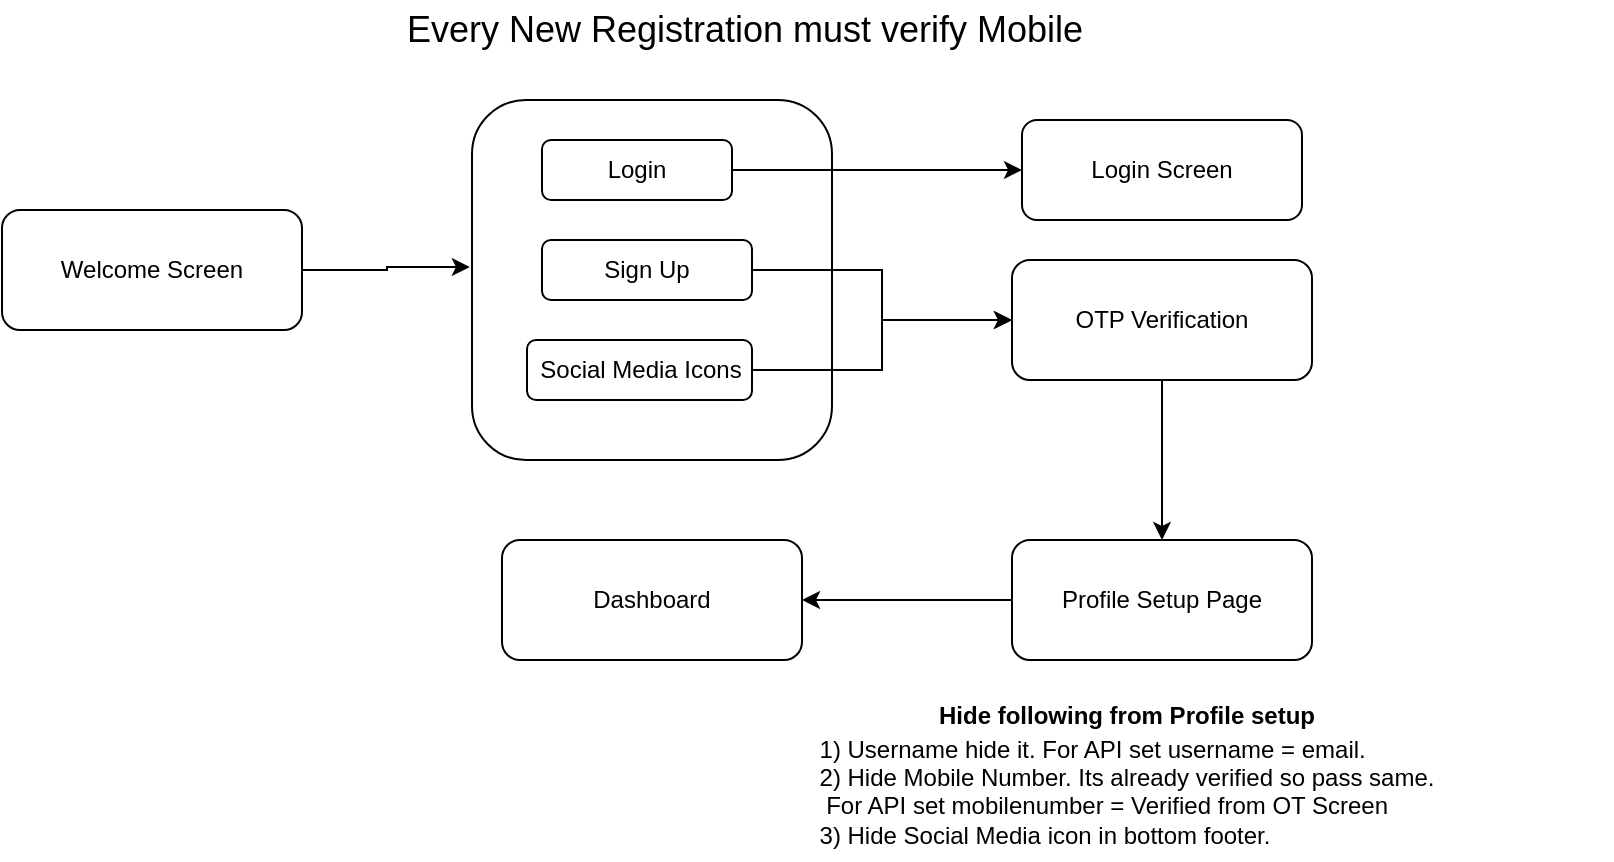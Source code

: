 <mxfile version="17.1.1" type="github">
  <diagram id="q9lR3YfNL49On_7W1kd5" name="Page-1">
    <mxGraphModel dx="1258" dy="587" grid="1" gridSize="10" guides="1" tooltips="1" connect="1" arrows="1" fold="1" page="1" pageScale="1" pageWidth="850" pageHeight="1100" math="0" shadow="0">
      <root>
        <mxCell id="0" />
        <mxCell id="1" parent="0" />
        <mxCell id="Eknh5964y688mAtiyr7k-18" value="" style="edgeStyle=orthogonalEdgeStyle;rounded=0;orthogonalLoop=1;jettySize=auto;html=1;entryX=-0.006;entryY=0.464;entryDx=0;entryDy=0;entryPerimeter=0;" edge="1" parent="1" source="Eknh5964y688mAtiyr7k-1" target="Eknh5964y688mAtiyr7k-13">
          <mxGeometry relative="1" as="geometry">
            <mxPoint x="260" y="155" as="targetPoint" />
          </mxGeometry>
        </mxCell>
        <mxCell id="Eknh5964y688mAtiyr7k-1" value="Welcome Screen" style="rounded=1;whiteSpace=wrap;html=1;" vertex="1" parent="1">
          <mxGeometry x="30" y="125" width="150" height="60" as="geometry" />
        </mxCell>
        <mxCell id="Eknh5964y688mAtiyr7k-11" value="" style="edgeStyle=orthogonalEdgeStyle;rounded=0;orthogonalLoop=1;jettySize=auto;html=1;" edge="1" parent="1" source="Eknh5964y688mAtiyr7k-5" target="Eknh5964y688mAtiyr7k-6">
          <mxGeometry relative="1" as="geometry" />
        </mxCell>
        <mxCell id="Eknh5964y688mAtiyr7k-5" value="OTP Verification" style="rounded=1;whiteSpace=wrap;html=1;" vertex="1" parent="1">
          <mxGeometry x="535" y="150" width="150" height="60" as="geometry" />
        </mxCell>
        <mxCell id="Eknh5964y688mAtiyr7k-12" value="" style="edgeStyle=orthogonalEdgeStyle;rounded=0;orthogonalLoop=1;jettySize=auto;html=1;" edge="1" parent="1" source="Eknh5964y688mAtiyr7k-6" target="Eknh5964y688mAtiyr7k-7">
          <mxGeometry relative="1" as="geometry" />
        </mxCell>
        <mxCell id="Eknh5964y688mAtiyr7k-6" value="Profile Setup Page" style="rounded=1;whiteSpace=wrap;html=1;" vertex="1" parent="1">
          <mxGeometry x="535" y="290" width="150" height="60" as="geometry" />
        </mxCell>
        <mxCell id="Eknh5964y688mAtiyr7k-13" value="" style="rounded=1;whiteSpace=wrap;html=1;" vertex="1" parent="1">
          <mxGeometry x="265" y="70" width="180" height="180" as="geometry" />
        </mxCell>
        <mxCell id="Eknh5964y688mAtiyr7k-7" value="Dashboard" style="rounded=1;whiteSpace=wrap;html=1;" vertex="1" parent="1">
          <mxGeometry x="280" y="290" width="150" height="60" as="geometry" />
        </mxCell>
        <mxCell id="Eknh5964y688mAtiyr7k-22" style="edgeStyle=orthogonalEdgeStyle;rounded=0;orthogonalLoop=1;jettySize=auto;html=1;fontSize=18;" edge="1" parent="1" source="Eknh5964y688mAtiyr7k-14" target="Eknh5964y688mAtiyr7k-21">
          <mxGeometry relative="1" as="geometry" />
        </mxCell>
        <mxCell id="Eknh5964y688mAtiyr7k-14" value="Login" style="rounded=1;whiteSpace=wrap;html=1;" vertex="1" parent="1">
          <mxGeometry x="300" y="90" width="95" height="30" as="geometry" />
        </mxCell>
        <mxCell id="Eknh5964y688mAtiyr7k-23" style="edgeStyle=orthogonalEdgeStyle;rounded=0;orthogonalLoop=1;jettySize=auto;html=1;entryX=0;entryY=0.5;entryDx=0;entryDy=0;fontSize=18;" edge="1" parent="1" source="Eknh5964y688mAtiyr7k-16" target="Eknh5964y688mAtiyr7k-5">
          <mxGeometry relative="1" as="geometry" />
        </mxCell>
        <mxCell id="Eknh5964y688mAtiyr7k-16" value="Sign Up" style="rounded=1;whiteSpace=wrap;html=1;" vertex="1" parent="1">
          <mxGeometry x="300" y="140" width="105" height="30" as="geometry" />
        </mxCell>
        <mxCell id="Eknh5964y688mAtiyr7k-24" style="edgeStyle=orthogonalEdgeStyle;rounded=0;orthogonalLoop=1;jettySize=auto;html=1;entryX=0;entryY=0.5;entryDx=0;entryDy=0;fontSize=18;" edge="1" parent="1" source="Eknh5964y688mAtiyr7k-17" target="Eknh5964y688mAtiyr7k-5">
          <mxGeometry relative="1" as="geometry" />
        </mxCell>
        <mxCell id="Eknh5964y688mAtiyr7k-17" value="Social Media Icons" style="rounded=1;whiteSpace=wrap;html=1;" vertex="1" parent="1">
          <mxGeometry x="292.5" y="190" width="112.5" height="30" as="geometry" />
        </mxCell>
        <mxCell id="Eknh5964y688mAtiyr7k-20" value="&lt;font style=&quot;font-size: 18px&quot;&gt;Every New Registration must verify Mobile&amp;nbsp;&lt;/font&gt;" style="text;html=1;strokeColor=none;fillColor=none;align=center;verticalAlign=middle;whiteSpace=wrap;rounded=0;" vertex="1" parent="1">
          <mxGeometry x="210" y="20" width="387.5" height="30" as="geometry" />
        </mxCell>
        <mxCell id="Eknh5964y688mAtiyr7k-21" value="Login Screen" style="rounded=1;whiteSpace=wrap;html=1;" vertex="1" parent="1">
          <mxGeometry x="540" y="80" width="140" height="50" as="geometry" />
        </mxCell>
        <mxCell id="Eknh5964y688mAtiyr7k-26" value="&lt;font style=&quot;font-size: 12px&quot;&gt;&lt;b&gt;Hide following from Profile setup&lt;br&gt;&lt;/b&gt;&lt;div style=&quot;text-align: left&quot;&gt;&lt;span&gt;1) Username hide it. For API set username = email.&lt;/span&gt;&lt;/div&gt;&lt;div style=&quot;text-align: left&quot;&gt;&lt;span&gt;2) Hide Mobile Number. Its already verified so pass same.&lt;/span&gt;&lt;/div&gt;&lt;div style=&quot;text-align: left&quot;&gt;&lt;span&gt;&amp;nbsp;For API set mobilenumber = Verified from OT Screen&lt;/span&gt;&lt;/div&gt;&lt;div style=&quot;text-align: left&quot;&gt;&lt;span&gt;3) Hide Social Media icon in bottom footer.&lt;/span&gt;&lt;/div&gt;&lt;/font&gt;" style="text;html=1;strokeColor=none;fillColor=none;align=center;verticalAlign=middle;whiteSpace=wrap;rounded=0;fontSize=18;" vertex="1" parent="1">
          <mxGeometry x="350" y="360" width="485" height="90" as="geometry" />
        </mxCell>
      </root>
    </mxGraphModel>
  </diagram>
</mxfile>
